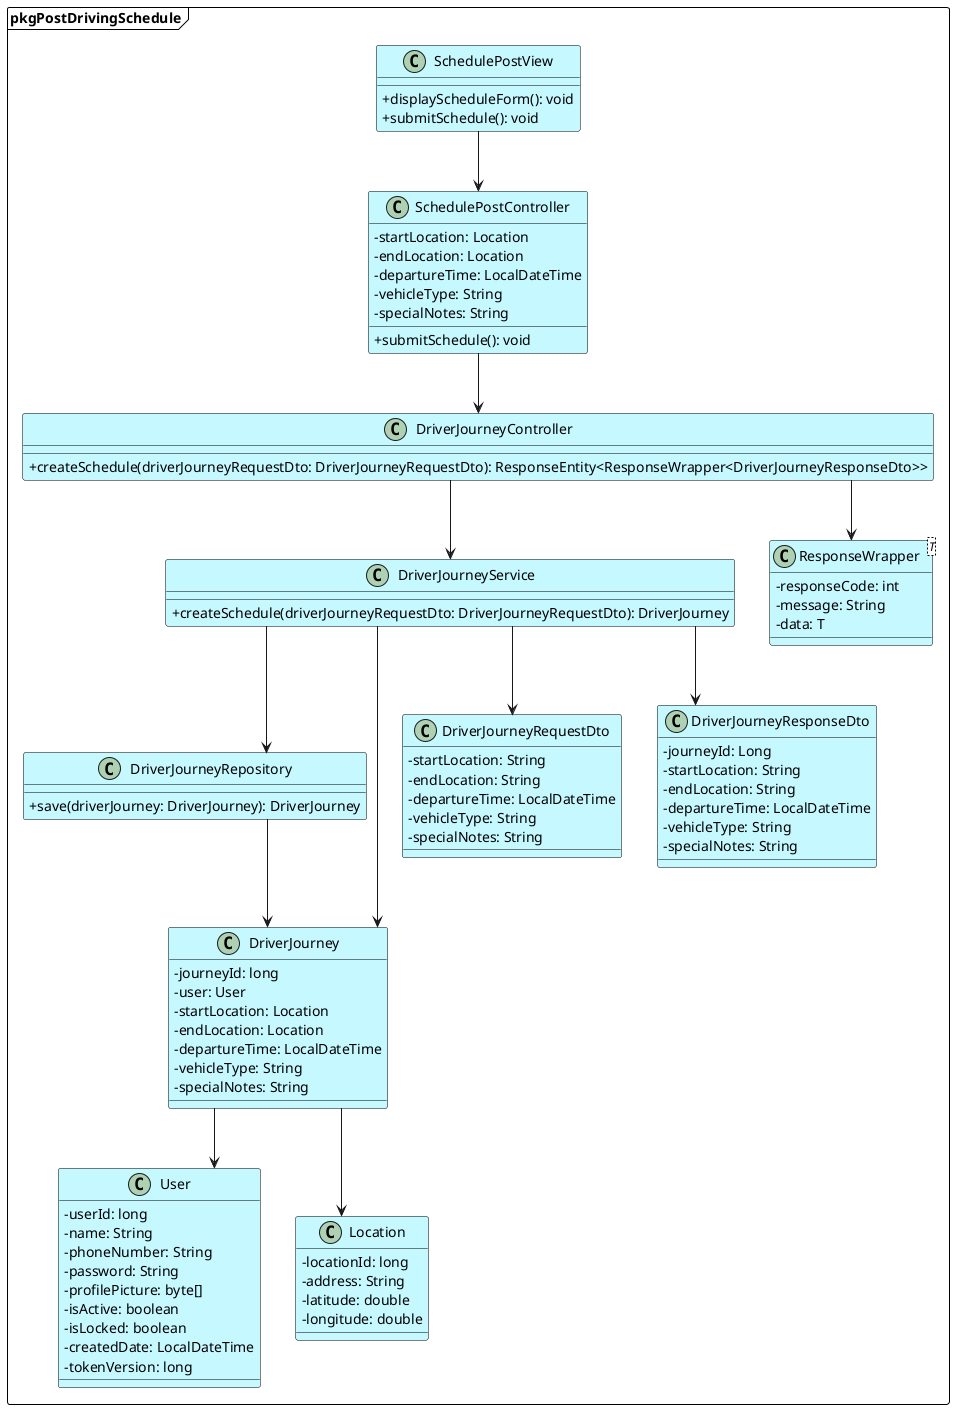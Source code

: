 @startuml PostDrivingSchedule
skinparam classAttributeIconSize 0
skinparam linetype ortho

skinparam BackgroundColor #ffffff
skinparam class {
    BackgroundColor #c6f8ff
    BorderColor #000000
}

skinparam package {
    BackgroundColor #ffffff
    BorderColor #000000
}

package pkgPostDrivingSchedule <<Frame>>{

        class SchedulePostView {
            + displayScheduleForm(): void
            + submitSchedule(): void
        }

        class SchedulePostController {
            - startLocation: Location
            - endLocation: Location
            - departureTime: LocalDateTime
            - vehicleType: String
            - specialNotes: String
            + submitSchedule(): void
        }

        class DriverJourneyController {
            + createSchedule(driverJourneyRequestDto: DriverJourneyRequestDto): ResponseEntity<ResponseWrapper<DriverJourneyResponseDto>>
        }
    
        class DriverJourneyService {
            + createSchedule(driverJourneyRequestDto: DriverJourneyRequestDto): DriverJourney
        }

        class DriverJourneyRepository {
            + save(driverJourney: DriverJourney): DriverJourney
        }
   
        class DriverJourneyRequestDto {
            - startLocation: String
            - endLocation: String
            - departureTime: LocalDateTime
            - vehicleType: String
            - specialNotes: String
        }

        class DriverJourneyResponseDto {
            - journeyId: Long
            - startLocation: String
            - endLocation: String
            - departureTime: LocalDateTime
            - vehicleType: String
            - specialNotes: String
        }

        class ResponseWrapper<T> {
            - responseCode: int
            - message: String
            - data: T
        }
    
        class DriverJourney {
            - journeyId: long
            - user: User
            - startLocation: Location
            - endLocation: Location
            - departureTime: LocalDateTime
            - vehicleType: String
            - specialNotes: String
        }

        class User {
            - userId: long
            - name: String
            - phoneNumber: String
            - password: String
            - profilePicture: byte[]
            - isActive: boolean
            - isLocked: boolean
            - createdDate: LocalDateTime
            - tokenVersion: long
        }

        class Location {
            - locationId: long
            - address: String
            - latitude: double
            - longitude: double
        }
    

    SchedulePostView --> SchedulePostController
    SchedulePostController --> DriverJourneyController
    DriverJourneyController --> DriverJourneyService
    DriverJourneyService --> DriverJourneyRepository
    DriverJourneyService --> DriverJourneyRequestDto
    DriverJourneyService --> DriverJourneyResponseDto
    DriverJourneyController --> ResponseWrapper
    DriverJourneyService --> DriverJourney
    DriverJourneyRepository --> DriverJourney
    DriverJourney --> User
    DriverJourney --> Location

}

@enduml